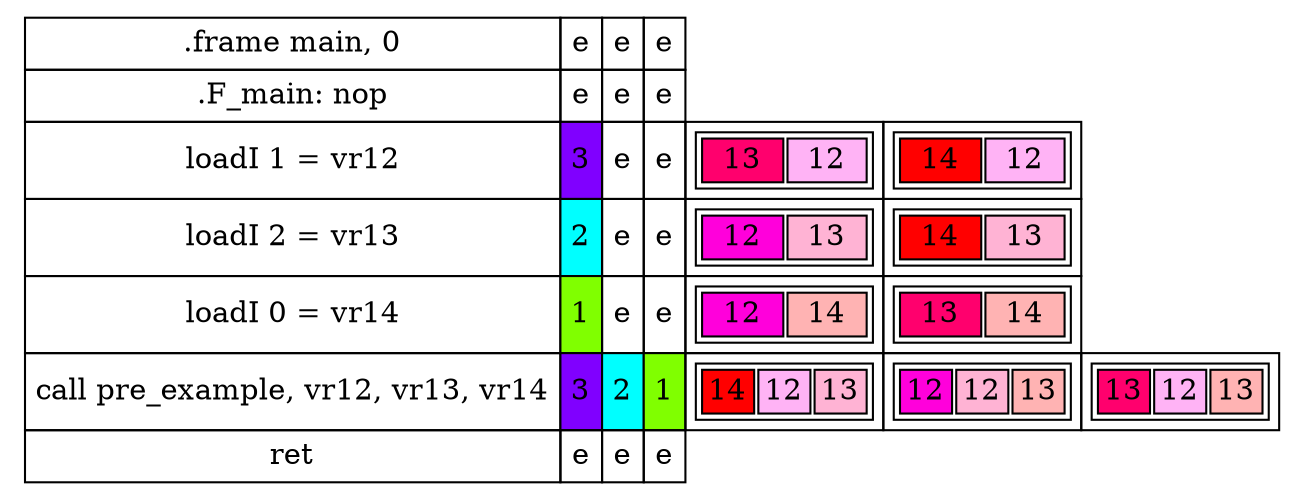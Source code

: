 digraph cfg {
_F_main [shape = none, label = <
<table border="0" cellborder="1" cellspacing="0" cellpadding="4">
  <tr>
    <td>.frame main, 0</td>
    <td>e</td>
    <td>e</td>
    <td>e</td>
  </tr>
  <tr>
    <td>.F_main: nop</td>
    <td>e</td>
    <td>e</td>
    <td>e</td>
  </tr>
  <tr>
    <td>loadI 1 = vr12</td>
    <td bgcolor = "0.75 1 1">3</td>
    <td>e</td>
    <td>e</td>
    <td><table><tr><td bgcolor = "0.9285714 1 1">13</td><td bgcolor="0.8571428 0.3 1">12</td></tr></table></td>
    <td><table><tr><td bgcolor = "1 1 1">14</td><td bgcolor="0.8571428 0.3 1">12</td></tr></table></td>
  </tr>
  <tr>
    <td>loadI 2 = vr13</td>
    <td bgcolor = "0.5 1 1">2</td>
    <td>e</td>
    <td>e</td>
    <td><table><tr><td bgcolor = "0.8571428 1 1">12</td><td bgcolor="0.9285714 0.3 1">13</td></tr></table></td>
    <td><table><tr><td bgcolor = "1 1 1">14</td><td bgcolor="0.9285714 0.3 1">13</td></tr></table></td>
  </tr>
  <tr>
    <td>loadI 0 = vr14</td>
    <td bgcolor = "0.25 1 1">1</td>
    <td>e</td>
    <td>e</td>
    <td><table><tr><td bgcolor = "0.8571428 1 1">12</td><td bgcolor="1 0.3 1">14</td></tr></table></td>
    <td><table><tr><td bgcolor = "0.9285714 1 1">13</td><td bgcolor="1 0.3 1">14</td></tr></table></td>
  </tr>
  <tr>
    <td>call pre_example, vr12, vr13, vr14</td>
    <td bgcolor = "0.75 1 1">3</td>
    <td bgcolor = "0.5 1 1">2</td>
    <td bgcolor = "0.25 1 1">1</td>
    <td><table><tr><td bgcolor = "1 1 1">14</td><td bgcolor="0.8571428 0.3 1">12</td><td bgcolor="0.9285714 0.3 1">13</td></tr></table></td>
    <td><table><tr><td bgcolor = "0.8571428 1 1">12</td><td bgcolor="0.9285714 0.3 1">12</td><td bgcolor="1 0.3 1">13</td></tr></table></td>
    <td><table><tr><td bgcolor = "0.9285714 1 1">13</td><td bgcolor="0.8571428 0.3 1">12</td><td bgcolor="1 0.3 1">13</td></tr></table></td>
  </tr>
  <tr>
    <td>ret</td>
    <td>e</td>
    <td>e</td>
    <td>e</td>
  </tr>
</table>>]
}
